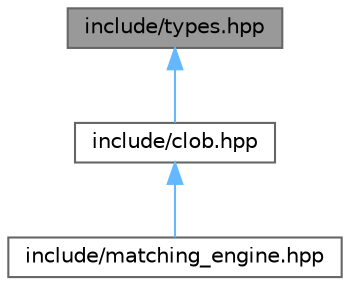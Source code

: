 digraph "include/types.hpp"
{
 // LATEX_PDF_SIZE
  bgcolor="transparent";
  edge [fontname=Helvetica,fontsize=10,labelfontname=Helvetica,labelfontsize=10];
  node [fontname=Helvetica,fontsize=10,shape=box,height=0.2,width=0.4];
  Node1 [label="include/types.hpp",height=0.2,width=0.4,color="gray40", fillcolor="grey60", style="filled", fontcolor="black",tooltip=" "];
  Node1 -> Node2 [dir="back",color="steelblue1",style="solid"];
  Node2 [label="include/clob.hpp",height=0.2,width=0.4,color="grey40", fillcolor="white", style="filled",URL="$clob_8hpp.html",tooltip=" "];
  Node2 -> Node3 [dir="back",color="steelblue1",style="solid"];
  Node3 [label="include/matching_engine.hpp",height=0.2,width=0.4,color="grey40", fillcolor="white", style="filled",URL="$matching__engine_8hpp.html",tooltip=" "];
}
